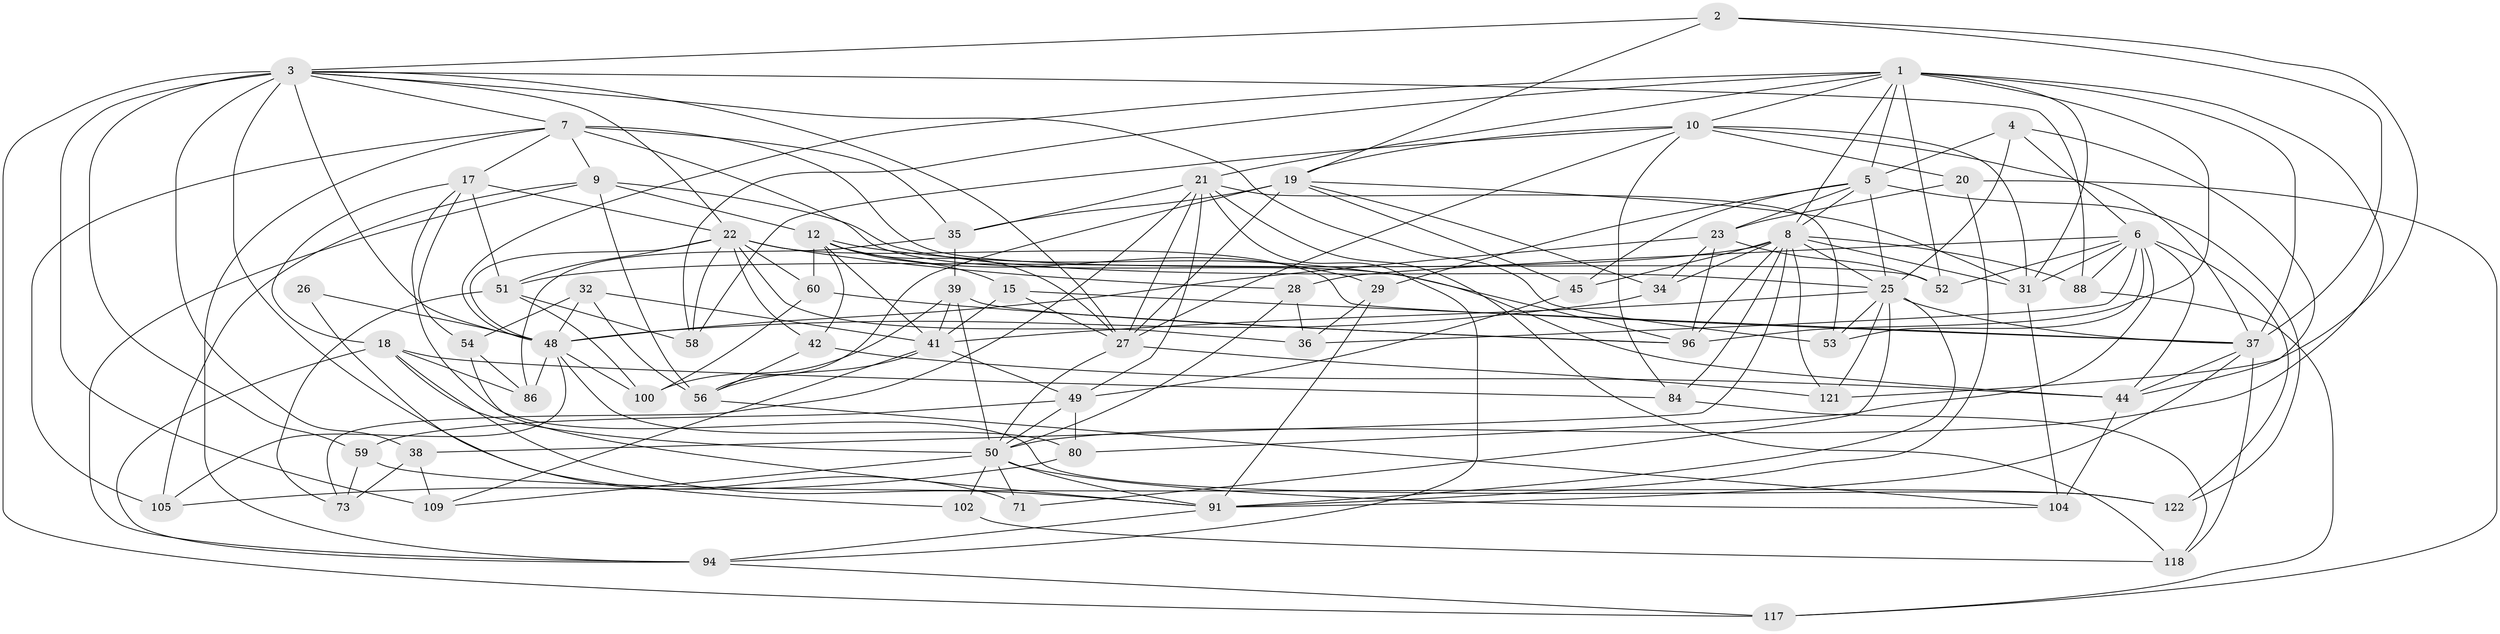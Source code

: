 // original degree distribution, {4: 1.0}
// Generated by graph-tools (version 1.1) at 2025/16/03/09/25 04:16:31]
// undirected, 65 vertices, 188 edges
graph export_dot {
graph [start="1"]
  node [color=gray90,style=filled];
  1 [super="+24+76"];
  2;
  3 [super="+13+115"];
  4;
  5 [super="+99+130"];
  6 [super="+33"];
  7 [super="+61+110"];
  8 [super="+78+16+14"];
  9 [super="+127"];
  10 [super="+11"];
  12 [super="+95+87"];
  15;
  17 [super="+55"];
  18 [super="+40"];
  19 [super="+68+43"];
  20;
  21 [super="+69+77"];
  22 [super="+124+83"];
  23 [super="+131"];
  25 [super="+65+46"];
  26;
  27 [super="+64+47"];
  28;
  29;
  31 [super="+101"];
  32;
  34;
  35 [super="+74"];
  36;
  37 [super="+92+85"];
  38;
  39 [super="+97"];
  41 [super="+63+81"];
  42;
  44 [super="+116"];
  45;
  48 [super="+57+67+107"];
  49 [super="+103"];
  50 [super="+70+112+62"];
  51 [super="+66"];
  52;
  53;
  54;
  56 [super="+119"];
  58;
  59;
  60;
  71;
  73;
  80;
  84;
  86;
  88;
  91 [super="+108"];
  94 [super="+126"];
  96 [super="+123"];
  100;
  102;
  104;
  105;
  109;
  117;
  118;
  121;
  122;
  1 -- 5;
  1 -- 96;
  1 -- 50;
  1 -- 58;
  1 -- 37 [weight=2];
  1 -- 10;
  1 -- 21;
  1 -- 48;
  1 -- 52;
  1 -- 8;
  1 -- 31;
  2 -- 121;
  2 -- 37;
  2 -- 3;
  2 -- 19;
  3 -- 22;
  3 -- 71 [weight=2];
  3 -- 117;
  3 -- 53;
  3 -- 59;
  3 -- 109;
  3 -- 48 [weight=2];
  3 -- 7;
  3 -- 38;
  3 -- 88;
  3 -- 27;
  4 -- 44;
  4 -- 5;
  4 -- 25;
  4 -- 6;
  5 -- 29;
  5 -- 122;
  5 -- 45;
  5 -- 8;
  5 -- 25;
  5 -- 23;
  6 -- 52;
  6 -- 80;
  6 -- 36;
  6 -- 44;
  6 -- 53;
  6 -- 88;
  6 -- 122;
  6 -- 28;
  6 -- 31;
  7 -- 105;
  7 -- 17;
  7 -- 52;
  7 -- 94;
  7 -- 9;
  7 -- 35;
  7 -- 44;
  8 -- 121;
  8 -- 34;
  8 -- 38;
  8 -- 96;
  8 -- 51;
  8 -- 88;
  8 -- 45;
  8 -- 31;
  8 -- 84;
  8 -- 25;
  9 -- 105;
  9 -- 56;
  9 -- 12;
  9 -- 25;
  9 -- 94;
  10 -- 20;
  10 -- 84;
  10 -- 58;
  10 -- 37;
  10 -- 31;
  10 -- 27;
  10 -- 19;
  12 -- 42;
  12 -- 27;
  12 -- 29;
  12 -- 60;
  12 -- 15;
  12 -- 41;
  12 -- 96;
  15 -- 41;
  15 -- 27;
  15 -- 37;
  17 -- 51;
  17 -- 122;
  17 -- 18;
  17 -- 54;
  17 -- 22;
  18 -- 91;
  18 -- 86;
  18 -- 94;
  18 -- 50;
  18 -- 84;
  19 -- 34;
  19 -- 45;
  19 -- 35;
  19 -- 31;
  19 -- 27;
  19 -- 56;
  20 -- 117;
  20 -- 23;
  20 -- 91;
  21 -- 49;
  21 -- 53;
  21 -- 73;
  21 -- 118;
  21 -- 94;
  21 -- 35;
  21 -- 27;
  22 -- 42;
  22 -- 48;
  22 -- 58;
  22 -- 51;
  22 -- 36;
  22 -- 37;
  22 -- 60;
  22 -- 28;
  23 -- 96;
  23 -- 34;
  23 -- 48;
  23 -- 52;
  25 -- 53;
  25 -- 71;
  25 -- 121;
  25 -- 37;
  25 -- 91;
  25 -- 41;
  26 -- 102;
  26 -- 48 [weight=3];
  27 -- 50;
  27 -- 121;
  28 -- 36;
  28 -- 50;
  29 -- 36;
  29 -- 91;
  31 -- 104;
  32 -- 56;
  32 -- 54;
  32 -- 41;
  32 -- 48;
  34 -- 48;
  35 -- 39 [weight=2];
  35 -- 86;
  37 -- 118;
  37 -- 91;
  37 -- 44;
  38 -- 73;
  38 -- 109;
  39 -- 50;
  39 -- 100;
  39 -- 41;
  39 -- 96;
  41 -- 109;
  41 -- 49;
  41 -- 56;
  42 -- 56;
  42 -- 44;
  44 -- 104;
  45 -- 49;
  48 -- 80;
  48 -- 86;
  48 -- 105;
  48 -- 100;
  49 -- 80;
  49 -- 50;
  49 -- 59;
  50 -- 102 [weight=2];
  50 -- 71;
  50 -- 109;
  50 -- 104;
  50 -- 91;
  51 -- 73;
  51 -- 58;
  51 -- 100;
  54 -- 91;
  54 -- 86;
  56 -- 104;
  59 -- 122;
  59 -- 73;
  60 -- 100;
  60 -- 96;
  80 -- 105;
  84 -- 118;
  88 -- 117;
  91 -- 94;
  94 -- 117;
  102 -- 118;
}
